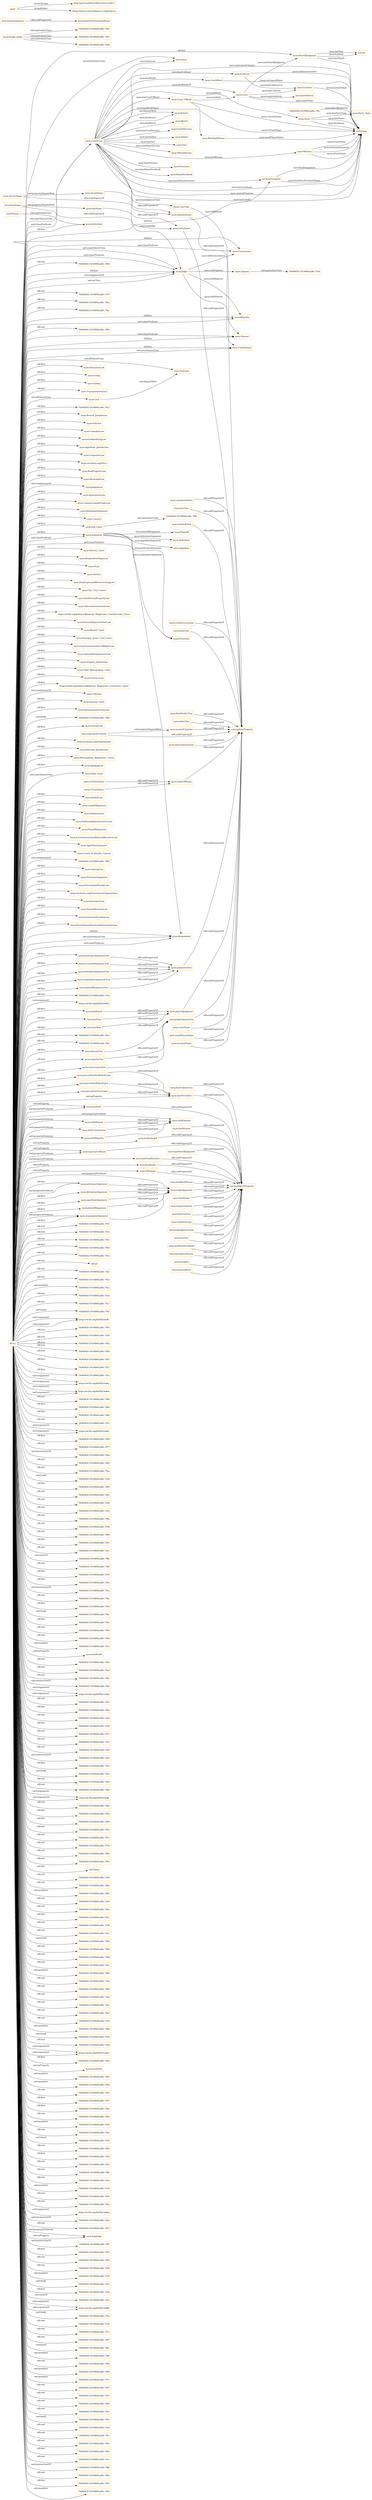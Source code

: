 digraph ar2dtool_diagram { 
rankdir=LR;
size="1501"
node [shape = rectangle, color="orange"]; "nyon:Issue" "nyon:EducationLaw" "nyon:Group" "nyon:Taluka" "nyon:TransportationLaw" "nyon:Civil" "7606983f:19198902a86:-7fe2" "nyon:Review_Jurisdiction" "nyon:Sub_Court" "nyon:Solicitor" "7606983f:19198902a86:-7fdc" "nyon:ObiterDictum" "nyon:CannabisLaw" "nyon:Jurisdiction" "nyon:FoodandDrugLaw" "nyon:Appellant_Jurisdiction" "nyon:CorporateLaw" "https://schema.org/Place" "nyon:Evidence" "nyon:RealPropertyLaw" "nyon:Opinion" "nyon:MunicipalLaw" "nyon:Judgement" "7606983f:19198902a86:-7ffc" "nyon:Author" "nyon:CatchWord" "nyon:Plaintiff" "nyon:AgricultureLaw" "7606983f:19198902a86:-7fd0" "nyon:Court_Official" "nyon:WordAndPhrase" "nyon:CommercialandTradeLaw" "nyon:DefendantArgument" "nyon:Country" "nyon:DateOfJudgment" "foaf:Person" "nyon:Party_Type" "nyon:Concurrence" "7606983f:19198902a86:-7fd7" "nyon:CaseType" "nyon:Fact" "nyon:District_Court" "nyon:RespondentArgument" "nyon:State" "nyon:Party" "nyon:District" "nyon:Provision" "nyon:BankruptcyandRestructuringLaw" "nyon:Majority" "nyon:City_Civil_Courts" "nyon:Single_Judge" "nyon:IntellectualPropertyLaw" "nyon:TelecommunicationsLaw" "https://w3id.org/def/nyon#Judicial_Magistrate_Court(Second_Class)" "nyon:PersonalInjuryandTortLaw" "nyon:Munsif_Court" "nyon:Principal_Junior_Civil_Court" "nyon:ConstitutionalandCivilRightsLaw" "nyon:CaseDomain" "nyon:LaborandEmploymentLaw" "nyon:Original_Jurisdiction" "nyon:Chief_Meterpolitan_Court" "nyon:ContractLaw" "https://w3id.org/def/nyon#Judicial_Magistrate_Court(First_Class)" "nyon:RatioDecidendi" "nyon:Defendant" "nyon:Investigator" "nyon:Criminal" "nyon:Tribunal" "nyon:Session_Court" "nyon:InformationSecurityLaw" "nyon:Individual" "nyon:EnergyLaw" "nyon:Court" "https://schema.org/Organization" "nyon:Advisory_Jurisdiction" "nyon:Appellant" "nyon:Statute" "nyon:Witness" "nyon:Bench" "nyon:Metropolitan_Magistrate_Courts" "nyon:BankingLaw" "7606983f:19198902a86:-7fd6" "nyon:High_Court" "nyon:Judge" "nyon:CourtCase" "nyon:Petitioner" "nyon:HealthLaw" "nyon:Dissent" "nyon:LawofObligations" "nyon:Argument" "nyon:ReligiousLaw" "nyon:PublicandAdministrativeLaw" "nyon:PlaintiffArgument" "7606983f:19198902a86:-7fe6" "nyon:EnvironmentalandNaturalResourceLaw" "nyon:AppellantArgument" "nyon:Location" "nyon:Courts_of_Smaller_Causes" "7606983f:19198902a86:-7fd5" "nyon:GamingLaw" "nyon:PetitionerArgument" "nyon:PersonalandFamilyLaw" "https://schema.org/GovernmentOrganization" "nyon:CourtDecision" "nyon:Respondent" "nyon:InsuranceLaw" "nyon:TaxandRevenueLaw" "nyon:FinanceandLendingLaw" "nyon:SecuritiesandFinancialInstrumentsLaw" ; /*classes style*/
	"nyon:witnessStatement" -> "owl:topDataProperty" [ label = "rdfs:subPropertyOf" ];
	"nyon:defendantArgumentText" -> "nyon:argumentText" [ label = "rdfs:subPropertyOf" ];
	"nyon:wLastName" -> "nyon:witnessName" [ label = "rdfs:subPropertyOf" ];
	"nyon:withMajority" -> "nyon:withOpinion" [ label = "rdfs:subPropertyOf" ];
	"nyon:equivalentCitation" -> "nyon:neutralCitations" [ label = "owl:propertyDisjointWith" ];
	"nyon:equivalentCitation" -> "owl:topDataProperty" [ label = "rdfs:subPropertyOf" ];
	"nyon:CourtCase" -> "nyon:Statute" [ label = "owl:disjointWith" ];
	"nyon:dateOfJudgment" -> "owl:topDataProperty" [ label = "rdfs:subPropertyOf" ];
	"nyon:hasYear" -> "nyon:dateOfJudgment" [ label = "rdfs:subPropertyOf" ];
	"nyon:partyName" -> "owl:topDataProperty" [ label = "rdfs:subPropertyOf" ];
	"nyon:courtOffName" -> "owl:topDataProperty" [ label = "rdfs:subPropertyOf" ];
	"nyon:courtName" -> "owl:topDataProperty" [ label = "rdfs:subPropertyOf" ];
	"nyon:Opinion" -> "7606983f:19198902a86:-7fe6" [ label = "owl:equivalentClass" ];
	"nyon:plaintiffArgument" -> "nyon:makeArgument" [ label = "rdfs:subPropertyOf" ];
	"nyon:Sub_Court" -> "7606983f:19198902a86:-7fd0" [ label = "owl:equivalentClass" ];
	"nyon:hasDesignation" -> "nyon:hasPolicePersonnelName" [ label = "rdfs:subPropertyOf" ];
	"nyon:hasWitness" -> "owl:topObjectProperty" [ label = "rdfs:subPropertyOf" ];
	"nyon:precedentReliedUpon" -> "nyon:hasPrecedent" [ label = "rdfs:subPropertyOf" ];
	"nyon:Civil" -> "nyon:Criminal" [ label = "owl:disjointWith" ];
	"nyon:wordPhraseValue" -> "owl:topDataProperty" [ label = "rdfs:subPropertyOf" ];
	"nyon:locationName" -> "owl:topDataProperty" [ label = "rdfs:subPropertyOf" ];
	"nyon:hasParty" -> "owl:topObjectProperty" [ label = "rdfs:subPropertyOf" ];
	"nyon:hasDateOfJudgment" -> "owl:topObjectProperty" [ label = "rdfs:subPropertyOf" ];
	"nyon:hasRulingOf" -> "owl:topObjectProperty" [ label = "rdfs:subPropertyOf" ];
	"nyon:hasPrecedent" -> "owl:topObjectProperty" [ label = "rdfs:subPropertyOf" ];
	"nyon:catchwordValue" -> "owl:topDataProperty" [ label = "rdfs:subPropertyOf" ];
	"nyon:hasCourtOfficial" -> "owl:topObjectProperty" [ label = "rdfs:subPropertyOf" ];
	"nyon:concurrenceText" -> "nyon:judgeOpinionText" [ label = "rdfs:subPropertyOf" ];
	"nyon:makeArgument" -> "owl:topObjectProperty" [ label = "rdfs:subPropertyOf" ];
	"nyon:hasFinalDecision" -> "owl:topObjectProperty" [ label = "rdfs:subPropertyOf" ];
	"nyon:factText" -> "owl:topDataProperty" [ label = "rdfs:subPropertyOf" ];
	"nyon:lastName" -> "nyon:partyName" [ label = "rdfs:subPropertyOf" ];
	"nyon:respondentArgument" -> "nyon:makeArgument" [ label = "rdfs:subPropertyOf" ];
	"nyon:precedentOverruled" -> "nyon:hasPrecedent" [ label = "rdfs:subPropertyOf" ];
	"nyon:hasWordPhrase" -> "owl:topObjectProperty" [ label = "rdfs:subPropertyOf" ];
	"NULL" -> "7606983f:19198902a86:-7f71" [ label = "rdf:rest" ];
	"NULL" -> "nyon:Respondent" [ label = "rdf:first" ];
	"NULL" -> "7606983f:19198902a86:-7fc4" [ label = "rdf:rest" ];
	"NULL" -> "nyon:Munsif_Court" [ label = "rdf:first" ];
	"NULL" -> "nyon:PlaintiffArgument" [ label = "rdf:first" ];
	"NULL" -> "nyon:IntellectualPropertyLaw" [ label = "rdf:first" ];
	"NULL" -> "nyon:hasBench" [ label = "owl:onProperty" ];
	"NULL" -> "nyon:plaintiffArgument" [ label = "rdf:first" ];
	"NULL" -> "7606983f:19198902a86:-7f41" [ label = "rdf:rest" ];
	"NULL" -> "7606983f:19198902a86:-7f40" [ label = "rdf:first" ];
	"NULL" -> "nyon:plaintiffArgumentText" [ label = "rdf:first" ];
	"NULL" -> "nyon:hasCourtOfficial" [ label = "owl:onProperty" ];
	"NULL" -> "nyon:RealPropertyLaw" [ label = "rdf:first" ];
	"NULL" -> "7606983f:19198902a86:-7fb5" [ label = "rdf:rest" ];
	"NULL" -> "rdf:nil" [ label = "rdf:rest" ];
	"NULL" -> "7606983f:19198902a86:-7faf" [ label = "rdf:rest" ];
	"NULL" -> "nyon:Appellant_Jurisdiction" [ label = "rdf:first" ];
	"NULL" -> "nyon:petitionerArgument" [ label = "rdf:first" ];
	"NULL" -> "nyon:Taluka" [ label = "rdf:first" ];
	"NULL" -> "nyon:Individual" [ label = "rdf:first" ];
	"NULL" -> "7606983f:19198902a86:-7f53" [ label = "rdf:rest" ];
	"NULL" -> "7606983f:19198902a86:-7fce" [ label = "owl:members" ];
	"NULL" -> "nyon:concurrenceText" [ label = "rdf:first" ];
	"NULL" -> "7606983f:19198902a86:-7fa6" [ label = "rdf:rest" ];
	"NULL" -> "nyon:accussedArgumentText" [ label = "rdf:first" ];
	"NULL" -> "nyon:CaseDomain" [ label = "rdf:first" ];
	"NULL" -> "nyon:FinanceandLendingLaw" [ label = "rdf:first" ];
	"NULL" -> "7606983f:19198902a86:-7fc7" [ label = "rdf:rest" ];
	"NULL" -> "nyon:LawofObligations" [ label = "rdf:first" ];
	"NULL" -> "7606983f:19198902a86:-7f4f" [ label = "swrl:head" ];
	"NULL" -> "nyon:PetitionerArgument" [ label = "rdf:first" ];
	"NULL" -> "https://w3id.org/def/NyOn#r" [ label = "swrl:argument2" ];
	"NULL" -> "nyon:CommercialandTradeLaw" [ label = "rdf:first" ];
	"NULL" -> "7606983f:19198902a86:-7f95" [ label = "rdf:rest" ];
	"NULL" -> "nyon:AppellantArgument" [ label = "rdf:first" ];
	"NULL" -> "7606983f:19198902a86:-7fe8" [ label = "rdf:rest" ];
	"NULL" -> "nyon:respondentArgument" [ label = "rdf:first" ];
	"NULL" -> "7606983f:19198902a86:-7f4a" [ label = "rdf:rest" ];
	"NULL" -> "7606983f:19198902a86:-7f9b" [ label = "rdf:rest" ];
	"NULL" -> "7606983f:19198902a86:-7f65" [ label = "rdf:rest" ];
	"NULL" -> "nyon:Dissent" [ label = "swrl:classPredicate" ];
	"NULL" -> "https://w3id.org/def/nyon#Judicial_Magistrate_Court(Second_Class)" [ label = "rdf:first" ];
	"NULL" -> "nyon:Civil" [ label = "owl:allValuesFrom" ];
	"NULL" -> "7606983f:19198902a86:-7f57" [ label = "rdf:first" ];
	"NULL" -> "nyon:Tribunal" [ label = "owl:complementOf" ];
	"NULL" -> "nyon:Dissent" [ label = "rdf:first" ];
	"NULL" -> "7606983f:19198902a86:-7f3c" [ label = "rdf:first" ];
	"NULL" -> "https://w3id.org/def/NyOn#y" [ label = "swrl:argument1" ];
	"NULL" -> "nyon:PublicandAdministrativeLaw" [ label = "rdf:first" ];
	"NULL" -> "nyon:Original_Jurisdiction" [ label = "rdf:first" ];
	"NULL" -> "https://w3id.org/def/NyOn#m" [ label = "swrl:argument2" ];
	"NULL" -> "nyon:HealthLaw" [ label = "rdf:first" ];
	"NULL" -> "7606983f:19198902a86:-7f86" [ label = "rdf:rest" ];
	"NULL" -> "nyon:District_Court" [ label = "rdf:first" ];
	"NULL" -> "nyon:AgricultureLaw" [ label = "rdf:first" ];
	"NULL" -> "nyon:PersonalandFamilyLaw" [ label = "rdf:first" ];
	"NULL" -> "nyon:GamingLaw" [ label = "rdf:first" ];
	"NULL" -> "7606983f:19198902a86:-7f66" [ label = "rdf:first" ];
	"NULL" -> "nyon:TransportationLaw" [ label = "rdf:first" ];
	"NULL" -> "7606983f:19198902a86:-7f4b" [ label = "rdf:first" ];
	"NULL" -> "7606983f:19198902a86:-7f5c" [ label = "rdf:rest" ];
	"NULL" -> "https://w3id.org/def/NyOn#c" [ label = "swrl:argument2" ];
	"NULL" -> "nyon:High_Court" [ label = "owl:someValuesFrom" ];
	"NULL" -> "nyon:withDissent" [ label = "swrl:propertyPredicate" ];
	"NULL" -> "7606983f:19198902a86:-7f49" [ label = "rdf:first" ];
	"NULL" -> "nyon:InsuranceLaw" [ label = "rdf:first" ];
	"NULL" -> "7606983f:19198902a86:-7f77" [ label = "rdf:rest" ];
	"NULL" -> "nyon:Judgement" [ label = "owl:complementOf" ];
	"NULL" -> "7606983f:19198902a86:-7fda" [ label = "owl:intersectionOf" ];
	"NULL" -> "7606983f:19198902a86:-7fb0" [ label = "rdf:rest" ];
	"NULL" -> "nyon:MunicipalLaw" [ label = "rdf:first" ];
	"NULL" -> "7606983f:19198902a86:-7faa" [ label = "rdf:rest" ];
	"NULL" -> "nyon:withMajority" [ label = "swrl:propertyPredicate" ];
	"NULL" -> "7606983f:19198902a86:-7f3d" [ label = "swrl:head" ];
	"NULL" -> "nyon:Session_Court" [ label = "rdf:first" ];
	"NULL" -> "7606983f:19198902a86:-7f60" [ label = "rdf:first" ];
	"NULL" -> "7606983f:19198902a86:-7fd1" [ label = "rdf:rest" ];
	"NULL" -> "7606983f:19198902a86:-7fa8" [ label = "rdf:rest" ];
	"NULL" -> "7606983f:19198902a86:-7fcb" [ label = "rdf:rest" ];
	"NULL" -> "7606983f:19198902a86:-7f6e" [ label = "rdf:rest" ];
	"NULL" -> "nyon:Criminal" [ label = "owl:allValuesFrom" ];
	"NULL" -> "nyon:Solicitor" [ label = "rdf:first" ];
	"NULL" -> "7606983f:19198902a86:-7f38" [ label = "rdf:rest" ];
	"NULL" -> "nyon:Advisory_Jurisdiction" [ label = "rdf:first" ];
	"NULL" -> "7606983f:19198902a86:-7f89" [ label = "rdf:rest" ];
	"NULL" -> "7606983f:19198902a86:-7f33" [ label = "rdf:first" ];
	"NULL" -> "7606983f:19198902a86:-7fa1" [ label = "rdf:rest" ];
	"NULL" -> "7606983f:19198902a86:-7ffb" [ label = "owl:unionOf" ];
	"NULL" -> "nyon:hasPrecedent" [ label = "owl:onProperty" ];
	"NULL" -> "7606983f:19198902a86:-7f8f" [ label = "rdf:rest" ];
	"NULL" -> "nyon:Judge" [ label = "swrl:classPredicate" ];
	"NULL" -> "7606983f:19198902a86:-7f59" [ label = "rdf:first" ];
	"NULL" -> "nyon:hasParty" [ label = "owl:onProperty" ];
	"NULL" -> "7606983f:19198902a86:-7f3e" [ label = "rdf:first" ];
	"NULL" -> "nyon:Judge" [ label = "rdf:first" ];
	"NULL" -> "7606983f:19198902a86:-7fea" [ label = "owl:intersectionOf" ];
	"NULL" -> "7606983f:19198902a86:-7fbc" [ label = "rdf:rest" ];
	"NULL" -> "7606983f:19198902a86:-7f50" [ label = "rdf:first" ];
	"NULL" -> "7606983f:19198902a86:-7f4c" [ label = "swrl:body" ];
	"NULL" -> "7606983f:19198902a86:-7f42" [ label = "rdf:first" ];
	"NULL" -> "nyon:hasRulingOf" [ label = "owl:onProperty" ];
	"NULL" -> "7606983f:19198902a86:-7f90" [ label = "rdf:rest" ];
	"NULL" -> "7606983f:19198902a86:-7fdd" [ label = "rdf:rest" ];
	"NULL" -> "https://schema.org/Organization" [ label = "rdf:first" ];
	"NULL" -> "7606983f:19198902a86:-7fc2" [ label = "owl:members" ];
	"NULL" -> "https://schema.org/GovernmentOrganization" [ label = "rdf:first" ];
	"NULL" -> "nyon:hasWords" [ label = "owl:onProperty" ];
	"NULL" -> "7606983f:19198902a86:-7fb3" [ label = "rdf:rest" ];
	"NULL" -> "nyon:petitionerArgumentText" [ label = "rdf:first" ];
	"NULL" -> "nyon:ContractLaw" [ label = "rdf:first" ];
	"NULL" -> "7606983f:19198902a86:-7fad" [ label = "rdf:rest" ];
	"NULL" -> "7606983f:19198902a86:-7f81" [ label = "rdf:rest" ];
	"NULL" -> "nyon:Judge" [ label = "owl:complementOf" ];
	"NULL" -> "7606983f:19198902a86:-7fdf" [ label = "owl:intersectionOf" ];
	"NULL" -> "7606983f:19198902a86:-7fd5" [ label = "owl:complementOf" ];
	"NULL" -> "https://w3id.org/def/NyOn#p" [ label = "swrl:argument2" ];
	"NULL" -> "nyon:Respondent" [ label = "owl:someValuesFrom" ];
	"NULL" -> "7606983f:19198902a86:-7f51" [ label = "rdf:rest" ];
	"NULL" -> "7606983f:19198902a86:-7f6a" [ label = "rdf:first" ];
	"NULL" -> "https://w3id.org/def/NyOn#y" [ label = "swrl:argument2" ];
	"NULL" -> "nyon:EnergyLaw" [ label = "rdf:first" ];
	"NULL" -> "nyon:OfDomian" [ label = "owl:onProperty" ];
	"NULL" -> "7606983f:19198902a86:-7fa4" [ label = "rdf:rest" ];
	"NULL" -> "7606983f:19198902a86:-7f39" [ label = "rdf:first" ];
	"NULL" -> "7606983f:19198902a86:-7f72" [ label = "rdf:rest" ];
	"NULL" -> "nyon:respondentArgument" [ label = "swrl:propertyPredicate" ];
	"NULL" -> "7606983f:19198902a86:-7fc5" [ label = "rdf:rest" ];
	"NULL" -> "nyon:CannabisLaw" [ label = "rdf:first" ];
	"NULL" -> "7606983f:19198902a86:-7fbf" [ label = "rdf:rest" ];
	"NULL" -> "7606983f:19198902a86:-7fee" [ label = "owl:intersectionOf" ];
	"NULL" -> "7606983f:19198902a86:-7f35" [ label = "rdf:first" ];
	"NULL" -> "nyon:makeArgument" [ label = "swrl:propertyPredicate" ];
	"NULL" -> "nyon:Review_Jurisdiction" [ label = "rdf:first" ];
	"NULL" -> "7606983f:19198902a86:-7f55" [ label = "swrl:body" ];
	"NULL" -> "nyon:FoodandDrugLaw" [ label = "rdf:first" ];
	"NULL" -> "7606983f:19198902a86:-7f63" [ label = "rdf:rest" ];
	"NULL" -> "nyon:LaborandEmploymentLaw" [ label = "rdf:first" ];
	"NULL" -> "7606983f:19198902a86:-7fb6" [ label = "rdf:rest" ];
	"NULL" -> "nyon:withConcurrence" [ label = "swrl:propertyPredicate" ];
	"NULL" -> "nyon:hasCourtOfficial" [ label = "swrl:propertyPredicate" ];
	"NULL" -> "https://w3id.org/def/NyOn#j" [ label = "swrl:argument1" ];
	"NULL" -> "nyon:withOpinion" [ label = "swrl:propertyPredicate" ];
	"NULL" -> "7606983f:19198902a86:-7f8a" [ label = "rdf:rest" ];
	"NULL" -> "7606983f:19198902a86:-7f5b" [ label = "rdf:first" ];
	"NULL" -> "7606983f:19198902a86:-7f68" [ label = "rdf:first" ];
	"NULL" -> "7606983f:19198902a86:-7f5a" [ label = "rdf:rest" ];
	"NULL" -> "7606983f:19198902a86:-7f75" [ label = "rdf:rest" ];
	"NULL" -> "7606983f:19198902a86:-7fe2" [ label = "rdf:first" ];
	"NULL" -> "nyon:CourtCase" [ label = "owl:someValuesFrom" ];
	"NULL" -> "nyon:District" [ label = "rdf:first" ];
	"NULL" -> "nyon:CourtCase" [ label = "swrl:classPredicate" ];
	"NULL" -> "7606983f:19198902a86:-7f7b" [ label = "rdf:rest" ];
	"NULL" -> "7606983f:19198902a86:-7f96" [ label = "rdf:rest" ];
	"NULL" -> "7606983f:19198902a86:-7f9c" [ label = "rdf:rest" ];
	"NULL" -> "owl:Thing" [ label = "rdf:first" ];
	"NULL" -> "https://w3id.org/def/NyOn#r" [ label = "swrl:argument1" ];
	"NULL" -> "nyon:ConstitutionalandCivilRightsLaw" [ label = "rdf:first" ];
	"NULL" -> "nyon:Argument" [ label = "rdf:first" ];
	"NULL" -> "7606983f:19198902a86:-7f36" [ label = "rdf:rest" ];
	"NULL" -> "https://w3id.org/def/nyon#Judicial_Magistrate_Court(First_Class)" [ label = "rdf:first" ];
	"NULL" -> "nyon:respondentArgumentText" [ label = "rdf:first" ];
	"NULL" -> "7606983f:19198902a86:-7f8d" [ label = "rdf:rest" ];
	"NULL" -> "7606983f:19198902a86:-7f83" [ label = "owl:members" ];
	"NULL" -> "7606983f:19198902a86:-7fc0" [ label = "rdf:rest" ];
	"NULL" -> "nyon:SecuritiesandFinancialInstrumentsLaw" [ label = "rdf:first" ];
	"NULL" -> "nyon:State" [ label = "rdf:first" ];
	"NULL" -> "7606983f:19198902a86:-7fba" [ label = "rdf:rest" ];
	"NULL" -> "7606983f:19198902a86:-7f52" [ label = "rdf:first" ];
	"NULL" -> "nyon:dissentText" [ label = "rdf:first" ];
	"NULL" -> "7606983f:19198902a86:-7f78" [ label = "rdf:rest" ];
	"NULL" -> "nyon:Investigator" [ label = "rdf:first" ];
	"NULL" -> "nyon:Concurrence" [ label = "swrl:classPredicate" ];
	"NULL" -> "nyon:precendentNotReliedUpon" [ label = "rdf:first" ];
	"NULL" -> "nyon:InformationSecurityLaw" [ label = "rdf:first" ];
	"NULL" -> "nyon:RespondentArgument" [ label = "rdf:first" ];
	"NULL" -> "https://schema.org/Place" [ label = "rdf:first" ];
	"NULL" -> "7606983f:19198902a86:-7fe1" [ label = "rdf:rest" ];
	"NULL" -> "7606983f:19198902a86:-7f46" [ label = "swrl:head" ];
	"NULL" -> "7606983f:19198902a86:-7fb8" [ label = "rdf:rest" ];
	"NULL" -> "7606983f:19198902a86:-7f48" [ label = "rdf:rest" ];
	"NULL" -> "nyon:majorityText" [ label = "rdf:first" ];
	"NULL" -> "7606983f:19198902a86:-7fb1" [ label = "rdf:rest" ];
	"NULL" -> "7606983f:19198902a86:-7f8b" [ label = "owl:members" ];
	"NULL" -> "7606983f:19198902a86:-7fab" [ label = "rdf:rest" ];
	"NULL" -> "https://w3id.org/def/NyOn#c" [ label = "swrl:argument1" ];
	"NULL" -> "7606983f:19198902a86:-7f69" [ label = "rdf:rest" ];
	"NULL" -> "nyon:Judge" [ label = "owl:onClass" ];
	"NULL" -> "7606983f:19198902a86:-7fa9" [ label = "rdf:rest" ];
	"NULL" -> "https://w3id.org/def/NyOn#j" [ label = "swrl:argument2" ];
	"NULL" -> "7606983f:19198902a86:-7fcc" [ label = "rdf:rest" ];
	"NULL" -> "nyon:Majority" [ label = "swrl:classPredicate" ];
	"NULL" -> "7606983f:19198902a86:-7fa2" [ label = "rdf:rest" ];
	"NULL" -> "nyon:Concurrence" [ label = "rdf:first" ];
	"NULL" -> "7606983f:19198902a86:-7f3f" [ label = "rdf:rest" ];
	"NULL" -> "7606983f:19198902a86:-7fbd" [ label = "owl:members" ];
	"NULL" -> "7606983f:19198902a86:-7f58" [ label = "swrl:head" ];
	"NULL" -> "7606983f:19198902a86:-7fed" [ label = "rdf:rest" ];
	"NULL" -> "https://w3id.org/def/NyOn#a" [ label = "swrl:argument2" ];
	"NULL" -> "7606983f:19198902a86:-7f62" [ label = "rdf:first" ];
	"NULL" -> "nyon:hasAuthor" [ label = "owl:onProperty" ];
	"NULL" -> "7606983f:19198902a86:-7f87" [ label = "owl:members" ];
	"NULL" -> "7606983f:19198902a86:-7f9e" [ label = "owl:members" ];
	"NULL" -> "nyon:hasMonth" [ label = "rdf:first" ];
	"NULL" -> "nyon:hasYear" [ label = "rdf:first" ];
	"NULL" -> "7606983f:19198902a86:-7f91" [ label = "rdf:rest" ];
	"NULL" -> "7606983f:19198902a86:-7f37" [ label = "rdf:first" ];
	"NULL" -> "nyon:Petitioner" [ label = "swrl:classPredicate" ];
	"NULL" -> "nyon:PersonalInjuryandTortLaw" [ label = "rdf:first" ];
	"NULL" -> "7606983f:19198902a86:-7f4e" [ label = "rdf:first" ];
	"NULL" -> "7606983f:19198902a86:-7fb4" [ label = "rdf:rest" ];
	"NULL" -> "7606983f:19198902a86:-7fc8" [ label = "owl:members" ];
	"NULL" -> "nyon:City_Civil_Courts" [ label = "rdf:first" ];
	"NULL" -> "nyon:defendantArgumentText" [ label = "rdf:first" ];
	"NULL" -> "7606983f:19198902a86:-7fae" [ label = "rdf:rest" ];
	"NULL" -> "nyon:Courts_of_Smaller_Causes" [ label = "rdf:first" ];
	"NULL" -> "nyon:precedentReliedUpon" [ label = "rdf:first" ];
	"NULL" -> "7606983f:19198902a86:-7f34" [ label = "swrl:head" ];
	"NULL" -> "7606983f:19198902a86:-7f82" [ label = "rdf:rest" ];
	"NULL" -> "7606983f:19198902a86:-7f5d" [ label = "rdf:first" ];
	"NULL" -> "nyon:Argument" [ label = "swrl:classPredicate" ];
	"NULL" -> "7606983f:19198902a86:-7fa5" [ label = "rdf:rest" ];
	"NULL" -> "7606983f:19198902a86:-7ff6" [ label = "rdf:rest" ];
	"NULL" -> "nyon:BankingLaw" [ label = "rdf:first" ];
	"NULL" -> "nyon:TaxandRevenueLaw" [ label = "rdf:first" ];
	"NULL" -> "nyon:Respondent" [ label = "swrl:classPredicate" ];
	"NULL" -> "nyon:Chief_Meterpolitan_Court" [ label = "rdf:first" ];
	"NULL" -> "7606983f:19198902a86:-7fc6" [ label = "rdf:rest" ];
	"NULL" -> "7606983f:19198902a86:-7f7d" [ label = "owl:members" ];
	"NULL" -> "7606983f:19198902a86:-7f94" [ label = "rdf:rest" ];
	"NULL" -> "nyon:DefendantArgument" [ label = "rdf:first" ];
	"NULL" -> "7606983f:19198902a86:-7f9a" [ label = "rdf:rest" ];
	"NULL" -> "https://w3id.org/def/NyOn#cj" [ label = "swrl:argument1" ];
	"NULL" -> "7606983f:19198902a86:-7fd3" [ label = "owl:intersectionOf" ];
	"NULL" -> "7606983f:19198902a86:-7fb7" [ label = "rdf:rest" ];
	"NULL" -> "nyon:hasJudge" [ label = "swrl:propertyPredicate" ];
	"NULL" -> "7606983f:19198902a86:-7ff3" [ label = "owl:intersectionOf" ];
	"NULL" -> "7606983f:19198902a86:-7f45" [ label = "rdf:first" ];
	"NULL" -> "7606983f:19198902a86:-7f85" [ label = "rdf:rest" ];
	"NULL" -> "nyon:Group" [ label = "rdf:first" ];
	"NULL" -> "7606983f:19198902a86:-7fd8" [ label = "rdf:rest" ];
	"NULL" -> "7606983f:19198902a86:-7f79" [ label = "owl:members" ];
	"NULL" -> "7606983f:19198902a86:-7f43" [ label = "swrl:body" ];
	"NULL" -> "nyon:EnvironmentalandNaturalResourceLaw" [ label = "rdf:first" ];
	"NULL" -> "7606983f:19198902a86:-7f54" [ label = "rdf:first" ];
	"NULL" -> "7606983f:19198902a86:-7fe3" [ label = "owl:unionOf" ];
	"NULL" -> "https://w3id.org/def/NyOn#d" [ label = "swrl:argument1" ];
	"NULL" -> "https://w3id.org/def/NyOn#d" [ label = "swrl:argument2" ];
	"NULL" -> "nyon:Majority" [ label = "rdf:first" ];
	"NULL" -> "nyon:EducationLaw" [ label = "rdf:first" ];
	"NULL" -> "7606983f:19198902a86:-7f3a" [ label = "swrl:body" ];
	"NULL" -> "7606983f:19198902a86:-7f76" [ label = "rdf:rest" ];
	"NULL" -> "nyon:defendentArgument" [ label = "rdf:first" ];
	"NULL" -> "nyon:hasParty" [ label = "swrl:propertyPredicate" ];
	"NULL" -> "7606983f:19198902a86:-7f7c" [ label = "rdf:rest" ];
	"NULL" -> "nyon:hasDate" [ label = "rdf:first" ];
	"NULL" -> "7606983f:19198902a86:-7f97" [ label = "rdf:rest" ];
	"NULL" -> "7606983f:19198902a86:-7f61" [ label = "swrl:head" ];
	"NULL" -> "7606983f:19198902a86:-7f6f" [ label = "owl:members" ];
	"NULL" -> "7606983f:19198902a86:-7f9d" [ label = "rdf:rest" ];
	"NULL" -> "7606983f:19198902a86:-7f98" [ label = "owl:members" ];
	"NULL" -> "https://w3id.org/def/NyOn#a" [ label = "swrl:argument1" ];
	"NULL" -> "nyon:ReligiousLaw" [ label = "rdf:first" ];
	"NULL" -> "7606983f:19198902a86:-7f73" [ label = "owl:members" ];
	"NULL" -> "7606983f:19198902a86:-7f67" [ label = "rdf:rest" ];
	"NULL" -> "nyon:hasJudge" [ label = "owl:onProperty" ];
	"NULL" -> "nyon:petitionerArgument" [ label = "swrl:propertyPredicate" ];
	"NULL" -> "7606983f:19198902a86:-7fa7" [ label = "rdf:rest" ];
	"NULL" -> "7606983f:19198902a86:-7f6d" [ label = "rdf:rest" ];
	"NULL" -> "7606983f:19198902a86:-7fca" [ label = "rdf:rest" ];
	"NULL" -> "7606983f:19198902a86:-7f5e" [ label = "swrl:body" ];
	"NULL" -> "7606983f:19198902a86:-7fa0" [ label = "rdf:rest" ];
	"NULL" -> "7606983f:19198902a86:-7ff1" [ label = "rdf:rest" ];
	"NULL" -> "7606983f:19198902a86:-7f8e" [ label = "rdf:rest" ];
	"NULL" -> "nyon:Sub_Court" [ label = "rdf:first" ];
	"NULL" -> "7606983f:19198902a86:-7f64" [ label = "rdf:first" ];
	"NULL" -> "https://w3id.org/def/NyOn#p" [ label = "swrl:argument1" ];
	"NULL" -> "7606983f:19198902a86:-7fc1" [ label = "rdf:rest" ];
	"NULL" -> "7606983f:19198902a86:-7ff8" [ label = "owl:intersectionOf" ];
	"NULL" -> "7606983f:19198902a86:-7fbb" [ label = "rdf:rest" ];
	"NULL" -> "7606983f:19198902a86:-7f47" [ label = "rdf:first" ];
	"NULL" -> "nyon:precedentOverruled" [ label = "rdf:first" ];
	"NULL" -> "7606983f:19198902a86:-7f92" [ label = "owl:members" ];
	"NULL" -> "nyon:Issue" [ label = "owl:someValuesFrom" ];
	"NULL" -> "7606983f:19198902a86:-7fb9" [ label = "rdf:rest" ];
	"NULL" -> "7606983f:19198902a86:-7f7f" [ label = "rdf:rest" ];
	"NULL" -> "nyon:CorporateLaw" [ label = "rdf:first" ];
	"NULL" -> "nyon:hasFinalDecision" [ label = "swrl:propertyPredicate" ];
	"NULL" -> "nyon:TelecommunicationsLaw" [ label = "rdf:first" ];
	"NULL" -> "7606983f:19198902a86:-7fb2" [ label = "rdf:rest" ];
	"NULL" -> "https://w3id.org/def/NyOn#m" [ label = "swrl:argument1" ];
	"NULL" -> "7606983f:19198902a86:-7fac" [ label = "rdf:rest" ];
	"NULL" -> "nyon:Country" [ label = "rdf:first" ];
	"NULL" -> "7606983f:19198902a86:-7f80" [ label = "rdf:rest" ];
	"NULL" -> "7606983f:19198902a86:-7f6b" [ label = "swrl:body" ];
	"NULL" -> "nyon:BankruptcyandRestructuringLaw" [ label = "rdf:first" ];
	"NULL" -> "nyon:appellantArgument" [ label = "rdf:first" ];
	"NULL" -> "nyon:Metropolitan_Magistrate_Courts" [ label = "rdf:first" ];
	"NULL" -> "nyon:DateOfJudgment" [ label = "rdf:first" ];
	"NULL" -> "7606983f:19198902a86:-7fcd" [ label = "rdf:rest" ];
	"NULL" -> "nyon:Judge" [ label = "owl:someValuesFrom" ];
	"NULL" -> "https://w3id.org/def/NyOn#x" [ label = "swrl:argument1" ];
	"NULL" -> "7606983f:19198902a86:-7fa3" [ label = "rdf:rest" ];
	"NULL" -> "7606983f:19198902a86:-7ffa" [ label = "rdf:rest" ];
	"NULL" -> "nyon:CaseDomain" [ label = "owl:someValuesFrom" ];
	"NULL" -> "nyon:Principal_Junior_Civil_Court" [ label = "rdf:first" ];
	"nyon:judgeOpinionText" -> "owl:topDataProperty" [ label = "rdfs:subPropertyOf" ];
	"nyon:dissentText" -> "nyon:judgeOpinionText" [ label = "rdfs:subPropertyOf" ];
	"nyon:hasStatue" -> "owl:topObjectProperty" [ label = "rdfs:subPropertyOf" ];
	"nyon:hasJurisdiction" -> "owl:topObjectProperty" [ label = "rdfs:subPropertyOf" ];
	"nyon:firstName" -> "nyon:lastName" [ label = "owl:propertyDisjointWith" ];
	"nyon:firstName" -> "nyon:partyName" [ label = "rdfs:subPropertyOf" ];
	"nyon:defendentArgument" -> "nyon:makeArgument" [ label = "rdfs:subPropertyOf" ];
	"nyon:hasBench" -> "owl:topObjectProperty" [ label = "rdfs:subPropertyOf" ];
	"nyon:majorityText" -> "nyon:judgeOpinionText" [ label = "rdfs:subPropertyOf" ];
	"nyon:hasCourtLoc" -> "owl:topObjectProperty" [ label = "rdfs:subPropertyOf" ];
	"nyon:Single_Judge" -> "7606983f:19198902a86:-7fd6" [ label = "owl:equivalentClass" ];
	"nyon:Single_Judge" -> "7606983f:19198902a86:-7fd7" [ label = "owl:equivalentClass" ];
	"nyon:Single_Judge" -> "7606983f:19198902a86:-7fdc" [ label = "owl:equivalentClass" ];
	"nyon:rationaleText" -> "owl:topDataProperty" [ label = "rdfs:subPropertyOf" ];
	"nyon:evidenceLocation" -> "owl:topDataProperty" [ label = "rdfs:subPropertyOf" ];
	"nyon:wFirstName" -> "nyon:wLastName" [ label = "owl:propertyDisjointWith" ];
	"nyon:wFirstName" -> "nyon:witnessName" [ label = "rdfs:subPropertyOf" ];
	"nyon:hasPartyType" -> "owl:topObjectProperty" [ label = "rdfs:subPropertyOf" ];
	"nyon:hasDate" -> "nyon:dateOfJudgment" [ label = "rdfs:subPropertyOf" ];
	"nyon:petitionerArgument" -> "nyon:makeArgument" [ label = "rdfs:subPropertyOf" ];
	"nyon:argumentText" -> "owl:topDataProperty" [ label = "rdfs:subPropertyOf" ];
	"nyon:IssueText" -> "owl:topDataProperty" [ label = "rdfs:subPropertyOf" ];
	"nyon:" -> "http://purl.org/NET/rdflicense/cc-by4.0" [ label = "terms:license" ];
	"nyon:" -> "https://www.semintelligence.org/projects" [ label = "dc:publisher" ];
	"nyon:withConcurrence" -> "nyon:withOpinion" [ label = "rdfs:subPropertyOf" ];
	"nyon:finalVerdictText" -> "owl:topDataProperty" [ label = "rdfs:subPropertyOf" ];
	"nyon:accussedArgumentText" -> "nyon:argumentText" [ label = "rdfs:subPropertyOf" ];
	"nyon:hasJudgmentType" -> "owl:topObjectProperty" [ label = "rdfs:subPropertyOf" ];
	"foaf:Person" -> "nyon:Individual" [ label = "owl:equivalentClass" ];
	"nyon:appellantArgument" -> "nyon:makeArgument" [ label = "rdfs:subPropertyOf" ];
	"nyon:hasFact" -> "owl:topObjectProperty" [ label = "rdfs:subPropertyOf" ];
	"nyon:plaintiffArgumentText" -> "nyon:argumentText" [ label = "rdfs:subPropertyOf" ];
	"nyon:petitionerArgumentText" -> "nyon:argumentText" [ label = "rdfs:subPropertyOf" ];
	"nyon:neutralCitations" -> "owl:topDataProperty" [ label = "rdfs:subPropertyOf" ];
	"nyon:hasRatioDecidendi" -> "owl:topObjectProperty" [ label = "rdfs:subPropertyOf" ];
	"nyon:withDissent" -> "nyon:withOpinion" [ label = "rdfs:subPropertyOf" ];
	"nyon:hasObiterDictum" -> "owl:topObjectProperty" [ label = "rdfs:subPropertyOf" ];
	"nyon:worksIn" -> "owl:topObjectProperty" [ label = "rdfs:subPropertyOf" ];
	"nyon:precendentNotReliedUpon" -> "nyon:hasPrecedent" [ label = "rdfs:subPropertyOf" ];
	"nyon:hasMonth" -> "nyon:dateOfJudgment" [ label = "rdfs:subPropertyOf" ];
	"nyon:COFirstName" -> "nyon:courtOffName" [ label = "rdfs:subPropertyOf" ];
	"nyon:hasEvidence" -> "owl:topObjectProperty" [ label = "rdfs:subPropertyOf" ];
	"nyon:OfDomian" -> "owl:topObjectProperty" [ label = "rdfs:subPropertyOf" ];
	"nyon:hasEvidenceLoc" -> "owl:topObjectProperty" [ label = "rdfs:subPropertyOf" ];
	"nyon:COLastName" -> "nyon:courtOffName" [ label = "rdfs:subPropertyOf" ];
	"nyon:respondentArgumentText" -> "nyon:argumentText" [ label = "rdfs:subPropertyOf" ];
	"nyon:otherText" -> "owl:topDataProperty" [ label = "rdfs:subPropertyOf" ];
	"nyon:witnessName" -> "owl:topDataProperty" [ label = "rdfs:subPropertyOf" ];
	"nyon:Party" -> "xsd:string" [ label = "nyon:firstName" ];
	"nyon:Witness" -> "xsd:string" [ label = "nyon:witnessStatement" ];
	"nyon:CourtCase" -> "xsd:string" [ label = "nyon:hasCaseName" ];
	"nyon:DateOfJudgment" -> "xsd:int" [ label = "nyon:hasDate" ];
	"nyon:Court_Official" -> "nyon:Court" [ label = "nyon:worksIn" ];
	"nyon:CourtCase" -> "nyon:Bench" [ label = "nyon:hasBench" ];
	"nyon:Court_Official" -> "xsd:string" [ label = "nyon:COFirstName" ];
	"nyon:Judge" -> "nyon:Majority" [ label = "nyon:withMajority" ];
	"nyon:DateOfJudgment" -> "xsd:int" [ label = "nyon:hasYear" ];
	"nyon:CourtCase" -> "nyon:Statute" [ label = "nyon:hasStatue" ];
	"nyon:Argument" -> "nyon:Appellant" [ label = "nyon:appellantArgument" ];
	"nyon:CourtCase" -> "nyon:CourtDecision" [ label = "nyon:hasFinalDecision" ];
	"nyon:Party" -> "nyon:Party_Type" [ label = "nyon:hasPartyType" ];
	"nyon:CourtCase" -> "nyon:Party" [ label = "nyon:hasParty" ];
	"nyon:CourtCase" -> "nyon:Court_Official" [ label = "nyon:hasCourtOfficial" ];
	"nyon:CourtCase" -> "xsd:string" [ label = "nyon:neutralCitations" ];
	"nyon:Argument" -> "nyon:Respondent" [ label = "nyon:respondentArgument" ];
	"nyon:Judge" -> "nyon:Opinion" [ label = "nyon:withOpinion" ];
	"nyon:Argument" -> "nyon:Petitioner" [ label = "nyon:petitionerArgument" ];
	"nyon:Court" -> "xsd:string" [ label = "nyon:courtName" ];
	"7606983f:19198902a86:-7ffc" -> "xsd:string" [ label = "nyon:dateOfJudgment" ];
	"nyon:Court" -> "nyon:Jurisdiction" [ label = "nyon:hasJurisdiction" ];
	"nyon:Witness" -> "xsd:string" [ label = "nyon:wFirstName" ];
	"nyon:CourtCase" -> "nyon:Witness" [ label = "nyon:hasWitness" ];
	"nyon:CourtCase" -> "nyon:Provision" [ label = "nyon:hasProvision" ];
	"nyon:CatchWord" -> "xsd:string" [ label = "nyon:catchwordValue" ];
	"nyon:CourtCase" -> "nyon:Issue" [ label = "nyon:hasIssue" ];
	"nyon:Argument" -> "nyon:Defendant" [ label = "nyon:defendentArgument" ];
	"nyon:Witness" -> "xsd:string" [ label = "nyon:wLastName" ];
	"nyon:Court_Official" -> "xsd:string" [ label = "nyon:COLastName" ];
	"nyon:CourtCase" -> "nyon:CatchWord" [ label = "nyon:hasWords" ];
	"nyon:Judge" -> "nyon:Dissent" [ label = "nyon:withDissent" ];
	"nyon:Judge" -> "nyon:Concurrence" [ label = "nyon:withConcurrence" ];
	"nyon:CourtCase" -> "nyon:Investigator" [ label = "nyon:hasPolicePersonnel" ];
	"nyon:Evidence" -> "xsd:string" [ label = "nyon:evidenceLocation" ];
	"nyon:CourtCase" -> "nyon:Fact" [ label = "nyon:hasFact" ];
	"nyon:Party" -> "xsd:string" [ label = "nyon:lastName" ];
	"nyon:CourtCase" -> "nyon:CaseType" [ label = "nyon:hasJudgmentType" ];
	"nyon:Argument" -> "nyon:Plaintiff" [ label = "nyon:plaintiffArgument" ];
	"nyon:Court" -> "nyon:DateOfJudgment" [ label = "nyon:hasDateOfJudgment" ];
	"nyon:CourtCase" -> "nyon:ObiterDictum" [ label = "nyon:hasObiterDictum" ];
	"nyon:CourtCase" -> "xsd:string" [ label = "nyon:hasCaseID" ];
	"nyon:Location" -> "xsd:string" [ label = "nyon:locationName" ];
	"nyon:CourtCase" -> "nyon:Author" [ label = "nyon:hasAuthor" ];
	"nyon:CourtCase" -> "nyon:WordAndPhrase" [ label = "nyon:hasWordPhrase" ];
	"nyon:DateOfJudgment" -> "xsd:string" [ label = "nyon:hasMonth" ];
	"nyon:Investigator" -> "xsd:string" [ label = "nyon:hasDesignation" ];
	"nyon:CourtCase" -> "nyon:RatioDecidendi" [ label = "nyon:hasRatioDecidendi" ];
	"nyon:CourtCase" -> "nyon:Judge" [ label = "nyon:hasJudge" ];
	"nyon:Court" -> "nyon:Location" [ label = "nyon:hasCourtLoc" ];
	"nyon:CaseType" -> "nyon:CaseDomain" [ label = "nyon:OfDomian" ];
	"nyon:CourtCase" -> "nyon:Evidence" [ label = "nyon:hasEvidence" ];
	"nyon:Evidence" -> "nyon:Location" [ label = "nyon:hasEvidenceLoc" ];
	"nyon:WordAndPhrase" -> "xsd:string" [ label = "nyon:wordPhraseValue" ];
	"nyon:CourtCase" -> "nyon:Court" [ label = "nyon:hasRulingOf" ];
	"nyon:CourtCase" -> "xsd:string" [ label = "nyon:equivalentCitation" ];
	"nyon:Investigator" -> "xsd:string" [ label = "nyon:hasPolicePersonnelName" ];

}
